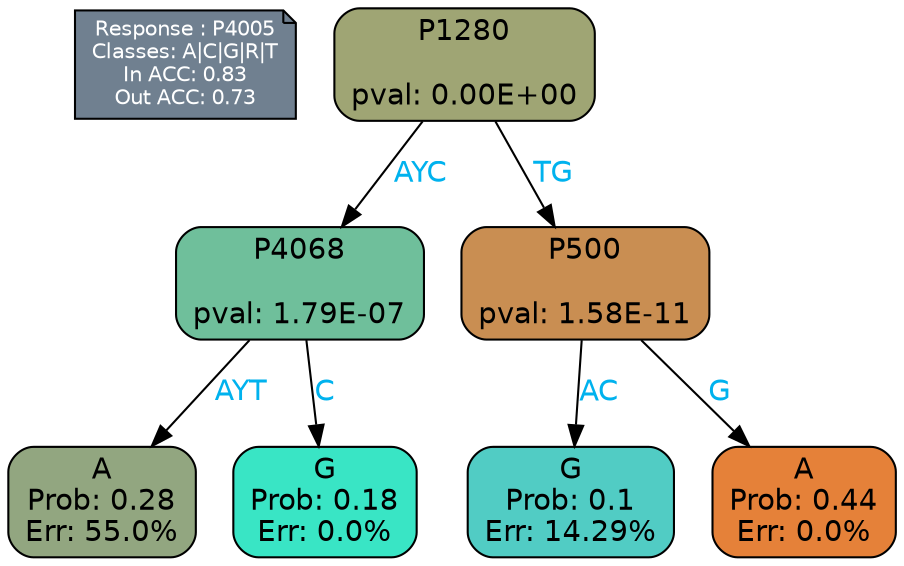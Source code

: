 digraph Tree {
node [shape=box, style="filled, rounded", color="black", fontname=helvetica] ;
graph [ranksep=equally, splines=polylines, bgcolor=transparent, dpi=600] ;
edge [fontname=helvetica] ;
LEGEND [label="Response : P4005
Classes: A|C|G|R|T
In ACC: 0.83
Out ACC: 0.73
",shape=note,align=left,style=filled,fillcolor="slategray",fontcolor="white",fontsize=10];1 [label="P1280

pval: 0.00E+00", fillcolor="#9fa574"] ;
2 [label="P4068

pval: 1.79E-07", fillcolor="#6fbf9b"] ;
3 [label="A
Prob: 0.28
Err: 55.0%", fillcolor="#92a680"] ;
4 [label="G
Prob: 0.18
Err: 0.0%", fillcolor="#39e5c5"] ;
5 [label="P500

pval: 1.58E-11", fillcolor="#c98e52"] ;
6 [label="G
Prob: 0.1
Err: 14.29%", fillcolor="#51ccc4"] ;
7 [label="A
Prob: 0.44
Err: 0.0%", fillcolor="#e58139"] ;
1 -> 2 [label="AYC",fontcolor=deepskyblue2] ;
1 -> 5 [label="TG",fontcolor=deepskyblue2] ;
2 -> 3 [label="AYT",fontcolor=deepskyblue2] ;
2 -> 4 [label="C",fontcolor=deepskyblue2] ;
5 -> 6 [label="AC",fontcolor=deepskyblue2] ;
5 -> 7 [label="G",fontcolor=deepskyblue2] ;
{rank = same; 3;4;6;7;}{rank = same; LEGEND;1;}}